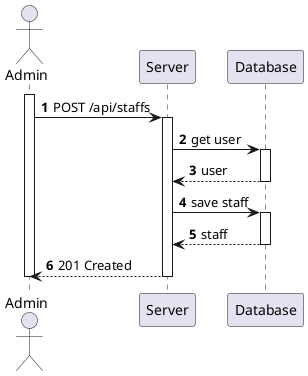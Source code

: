 @startuml process-view
autonumber

actor "Admin" as Adm

activate Adm
    Adm -> Server : POST /api/staffs
    activate Server
        Server -> Database : get user
        activate Database
            Database --> Server : user
        deactivate Database
        Server -> Database : save staff
        activate Database
            Database --> Server : staff
        deactivate Database
        Server --> Adm : 201 Created
    deactivate Server
deactivate Adm

@enduml